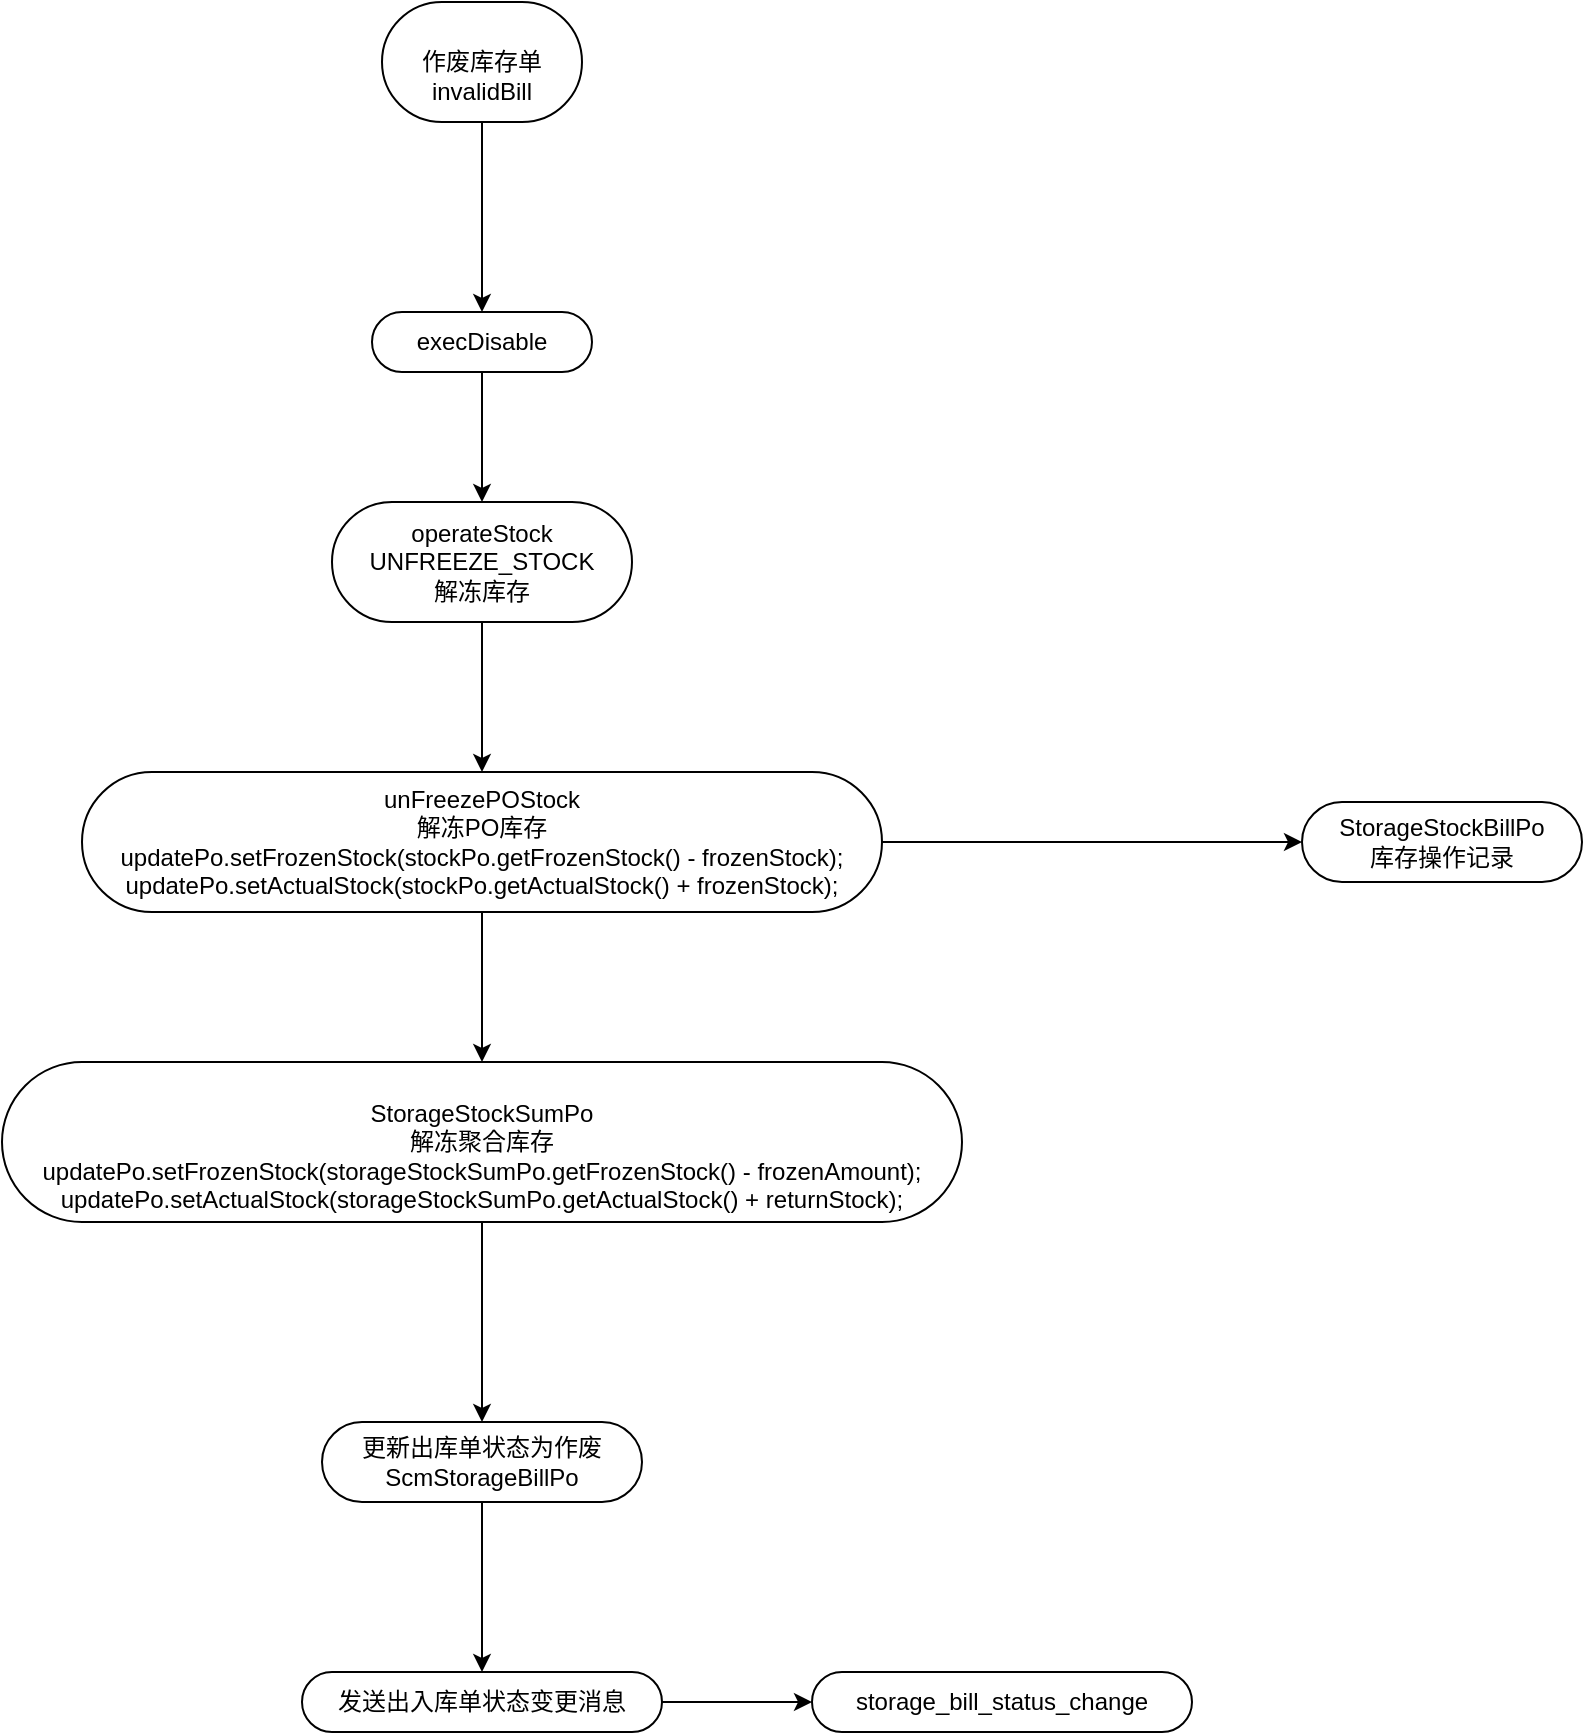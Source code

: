 <mxfile version="15.5.9" type="github">
  <diagram id="7XLGdWjsNQbWwU6KGcKe" name="Page-1">
    <mxGraphModel dx="1422" dy="1452" grid="1" gridSize="10" guides="1" tooltips="1" connect="1" arrows="1" fold="1" page="1" pageScale="1" pageWidth="980" pageHeight="690" math="0" shadow="0">
      <root>
        <mxCell id="0" />
        <mxCell id="1" parent="0" />
        <mxCell id="sxrZPHAnl3pcY4yWejcJ-3" value="" style="edgeStyle=orthogonalEdgeStyle;rounded=0;orthogonalLoop=1;jettySize=auto;html=1;" edge="1" parent="1" source="sxrZPHAnl3pcY4yWejcJ-1" target="sxrZPHAnl3pcY4yWejcJ-2">
          <mxGeometry relative="1" as="geometry" />
        </mxCell>
        <mxCell id="sxrZPHAnl3pcY4yWejcJ-1" value="&lt;div&gt;&lt;br&gt;&lt;/div&gt;&lt;div&gt;作废库存单&lt;/div&gt;&lt;div&gt;invalidBill&lt;/div&gt;" style="whiteSpace=wrap;html=1;rounded=1;arcSize=50;align=center;verticalAlign=middle;strokeWidth=1;autosize=1;spacing=4;treeFolding=1;treeMoving=1;newEdgeStyle={&quot;edgeStyle&quot;:&quot;entityRelationEdgeStyle&quot;,&quot;startArrow&quot;:&quot;none&quot;,&quot;endArrow&quot;:&quot;none&quot;,&quot;segment&quot;:10,&quot;curved&quot;:1};direction=west;" vertex="1" parent="1">
          <mxGeometry x="190" y="-645" width="100" height="60" as="geometry" />
        </mxCell>
        <mxCell id="sxrZPHAnl3pcY4yWejcJ-5" value="" style="edgeStyle=orthogonalEdgeStyle;rounded=0;orthogonalLoop=1;jettySize=auto;html=1;" edge="1" parent="1" source="sxrZPHAnl3pcY4yWejcJ-2" target="sxrZPHAnl3pcY4yWejcJ-4">
          <mxGeometry relative="1" as="geometry" />
        </mxCell>
        <mxCell id="sxrZPHAnl3pcY4yWejcJ-2" value="execDisable" style="whiteSpace=wrap;html=1;rounded=1;arcSize=50;align=center;verticalAlign=middle;strokeWidth=1;autosize=1;spacing=4;treeFolding=1;treeMoving=1;newEdgeStyle={&quot;edgeStyle&quot;:&quot;entityRelationEdgeStyle&quot;,&quot;startArrow&quot;:&quot;none&quot;,&quot;endArrow&quot;:&quot;none&quot;,&quot;segment&quot;:10,&quot;curved&quot;:1};direction=west;" vertex="1" parent="1">
          <mxGeometry x="185" y="-490" width="110" height="30" as="geometry" />
        </mxCell>
        <mxCell id="sxrZPHAnl3pcY4yWejcJ-7" value="" style="edgeStyle=orthogonalEdgeStyle;rounded=0;orthogonalLoop=1;jettySize=auto;html=1;" edge="1" parent="1" source="sxrZPHAnl3pcY4yWejcJ-4" target="sxrZPHAnl3pcY4yWejcJ-6">
          <mxGeometry relative="1" as="geometry" />
        </mxCell>
        <mxCell id="sxrZPHAnl3pcY4yWejcJ-4" value="operateStock&lt;br&gt;UNFREEZE_STOCK&lt;br&gt;解冻库存&lt;br&gt;" style="whiteSpace=wrap;html=1;rounded=1;arcSize=50;align=center;verticalAlign=middle;strokeWidth=1;autosize=1;spacing=4;treeFolding=1;treeMoving=1;newEdgeStyle={&quot;edgeStyle&quot;:&quot;entityRelationEdgeStyle&quot;,&quot;startArrow&quot;:&quot;none&quot;,&quot;endArrow&quot;:&quot;none&quot;,&quot;segment&quot;:10,&quot;curved&quot;:1};direction=west;" vertex="1" parent="1">
          <mxGeometry x="165" y="-395" width="150" height="60" as="geometry" />
        </mxCell>
        <mxCell id="sxrZPHAnl3pcY4yWejcJ-9" value="" style="edgeStyle=orthogonalEdgeStyle;rounded=0;orthogonalLoop=1;jettySize=auto;html=1;" edge="1" parent="1" source="sxrZPHAnl3pcY4yWejcJ-6" target="sxrZPHAnl3pcY4yWejcJ-8">
          <mxGeometry relative="1" as="geometry" />
        </mxCell>
        <mxCell id="sxrZPHAnl3pcY4yWejcJ-11" value="" style="edgeStyle=orthogonalEdgeStyle;rounded=0;orthogonalLoop=1;jettySize=auto;html=1;" edge="1" parent="1" source="sxrZPHAnl3pcY4yWejcJ-6" target="sxrZPHAnl3pcY4yWejcJ-10">
          <mxGeometry relative="1" as="geometry" />
        </mxCell>
        <mxCell id="sxrZPHAnl3pcY4yWejcJ-6" value="unFreezePOStock&#xa;解冻PO库存&#xa;updatePo.setFrozenStock(stockPo.getFrozenStock() - frozenStock);&#xa;updatePo.setActualStock(stockPo.getActualStock() + frozenStock);" style="whiteSpace=wrap;html=1;rounded=1;arcSize=50;align=center;verticalAlign=middle;strokeWidth=1;autosize=1;spacing=4;treeFolding=1;treeMoving=1;newEdgeStyle={&quot;edgeStyle&quot;:&quot;entityRelationEdgeStyle&quot;,&quot;startArrow&quot;:&quot;none&quot;,&quot;endArrow&quot;:&quot;none&quot;,&quot;segment&quot;:10,&quot;curved&quot;:1};direction=west;" vertex="1" parent="1">
          <mxGeometry x="40" y="-260" width="400" height="70" as="geometry" />
        </mxCell>
        <mxCell id="sxrZPHAnl3pcY4yWejcJ-8" value="&lt;div&gt;StorageStockBillPo&lt;/div&gt;&lt;div&gt;库存操作记录&lt;/div&gt;" style="whiteSpace=wrap;html=1;rounded=1;arcSize=50;align=center;verticalAlign=middle;strokeWidth=1;autosize=1;spacing=4;treeFolding=1;treeMoving=1;newEdgeStyle={&quot;edgeStyle&quot;:&quot;entityRelationEdgeStyle&quot;,&quot;startArrow&quot;:&quot;none&quot;,&quot;endArrow&quot;:&quot;none&quot;,&quot;segment&quot;:10,&quot;curved&quot;:1};direction=west;" vertex="1" parent="1">
          <mxGeometry x="650" y="-245" width="140" height="40" as="geometry" />
        </mxCell>
        <mxCell id="sxrZPHAnl3pcY4yWejcJ-13" value="" style="edgeStyle=orthogonalEdgeStyle;rounded=0;orthogonalLoop=1;jettySize=auto;html=1;" edge="1" parent="1" source="sxrZPHAnl3pcY4yWejcJ-10" target="sxrZPHAnl3pcY4yWejcJ-12">
          <mxGeometry relative="1" as="geometry" />
        </mxCell>
        <mxCell id="sxrZPHAnl3pcY4yWejcJ-10" value="&lt;div&gt;&lt;br&gt;&lt;/div&gt;&lt;div&gt;StorageStockSumPo&lt;/div&gt;&lt;div&gt;解冻聚合库存&lt;/div&gt;&lt;div&gt;&lt;div&gt;updatePo.setFrozenStock(storageStockSumPo.getFrozenStock() - frozenAmount);&lt;/div&gt;&lt;div&gt;updatePo.setActualStock(storageStockSumPo.getActualStock() + returnStock);&lt;/div&gt;&lt;/div&gt;" style="whiteSpace=wrap;html=1;rounded=1;arcSize=50;align=center;verticalAlign=middle;strokeWidth=1;autosize=1;spacing=4;treeFolding=1;treeMoving=1;newEdgeStyle={&quot;edgeStyle&quot;:&quot;entityRelationEdgeStyle&quot;,&quot;startArrow&quot;:&quot;none&quot;,&quot;endArrow&quot;:&quot;none&quot;,&quot;segment&quot;:10,&quot;curved&quot;:1};direction=west;" vertex="1" parent="1">
          <mxGeometry y="-115" width="480" height="80" as="geometry" />
        </mxCell>
        <mxCell id="sxrZPHAnl3pcY4yWejcJ-15" value="" style="edgeStyle=orthogonalEdgeStyle;rounded=0;orthogonalLoop=1;jettySize=auto;html=1;" edge="1" parent="1" source="sxrZPHAnl3pcY4yWejcJ-12" target="sxrZPHAnl3pcY4yWejcJ-14">
          <mxGeometry relative="1" as="geometry" />
        </mxCell>
        <mxCell id="sxrZPHAnl3pcY4yWejcJ-12" value="&lt;div&gt;更新出库单状态为作废&lt;/div&gt;&lt;div&gt;ScmStorageBillPo&lt;/div&gt;" style="whiteSpace=wrap;html=1;rounded=1;arcSize=50;align=center;verticalAlign=middle;strokeWidth=1;autosize=1;spacing=4;treeFolding=1;treeMoving=1;newEdgeStyle={&quot;edgeStyle&quot;:&quot;entityRelationEdgeStyle&quot;,&quot;startArrow&quot;:&quot;none&quot;,&quot;endArrow&quot;:&quot;none&quot;,&quot;segment&quot;:10,&quot;curved&quot;:1};direction=west;" vertex="1" parent="1">
          <mxGeometry x="160" y="65" width="160" height="40" as="geometry" />
        </mxCell>
        <mxCell id="sxrZPHAnl3pcY4yWejcJ-17" value="" style="edgeStyle=orthogonalEdgeStyle;rounded=0;orthogonalLoop=1;jettySize=auto;html=1;" edge="1" parent="1" source="sxrZPHAnl3pcY4yWejcJ-14" target="sxrZPHAnl3pcY4yWejcJ-16">
          <mxGeometry relative="1" as="geometry" />
        </mxCell>
        <mxCell id="sxrZPHAnl3pcY4yWejcJ-14" value="发送出入库单状态变更消息" style="whiteSpace=wrap;html=1;rounded=1;arcSize=50;align=center;verticalAlign=middle;strokeWidth=1;autosize=1;spacing=4;treeFolding=1;treeMoving=1;newEdgeStyle={&quot;edgeStyle&quot;:&quot;entityRelationEdgeStyle&quot;,&quot;startArrow&quot;:&quot;none&quot;,&quot;endArrow&quot;:&quot;none&quot;,&quot;segment&quot;:10,&quot;curved&quot;:1};direction=west;" vertex="1" parent="1">
          <mxGeometry x="150" y="190" width="180" height="30" as="geometry" />
        </mxCell>
        <mxCell id="sxrZPHAnl3pcY4yWejcJ-16" value="storage_bill_status_change" style="whiteSpace=wrap;html=1;rounded=1;arcSize=50;align=center;verticalAlign=middle;strokeWidth=1;autosize=1;spacing=4;treeFolding=1;treeMoving=1;newEdgeStyle={&quot;edgeStyle&quot;:&quot;entityRelationEdgeStyle&quot;,&quot;startArrow&quot;:&quot;none&quot;,&quot;endArrow&quot;:&quot;none&quot;,&quot;segment&quot;:10,&quot;curved&quot;:1};direction=west;" vertex="1" parent="1">
          <mxGeometry x="405" y="190" width="190" height="30" as="geometry" />
        </mxCell>
      </root>
    </mxGraphModel>
  </diagram>
</mxfile>

